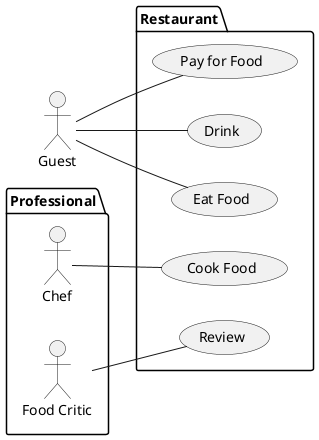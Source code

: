 @startuml
left to right direction
actor Guest as g

package Professional {
  actor Chef as c
  actor "Food Critic" as fc
}

package Restaurant {
  usecase "Eat Food" as UC1
  usecase "Pay for Food" as UC2
  usecase "Drink" as UC3
  usecase "Review" as UC4
  usecase "Cook Food" as UC5
}

fc -- UC4
g -- UC1
g -- UC2
g -- UC3
c -- UC5
@enduml
